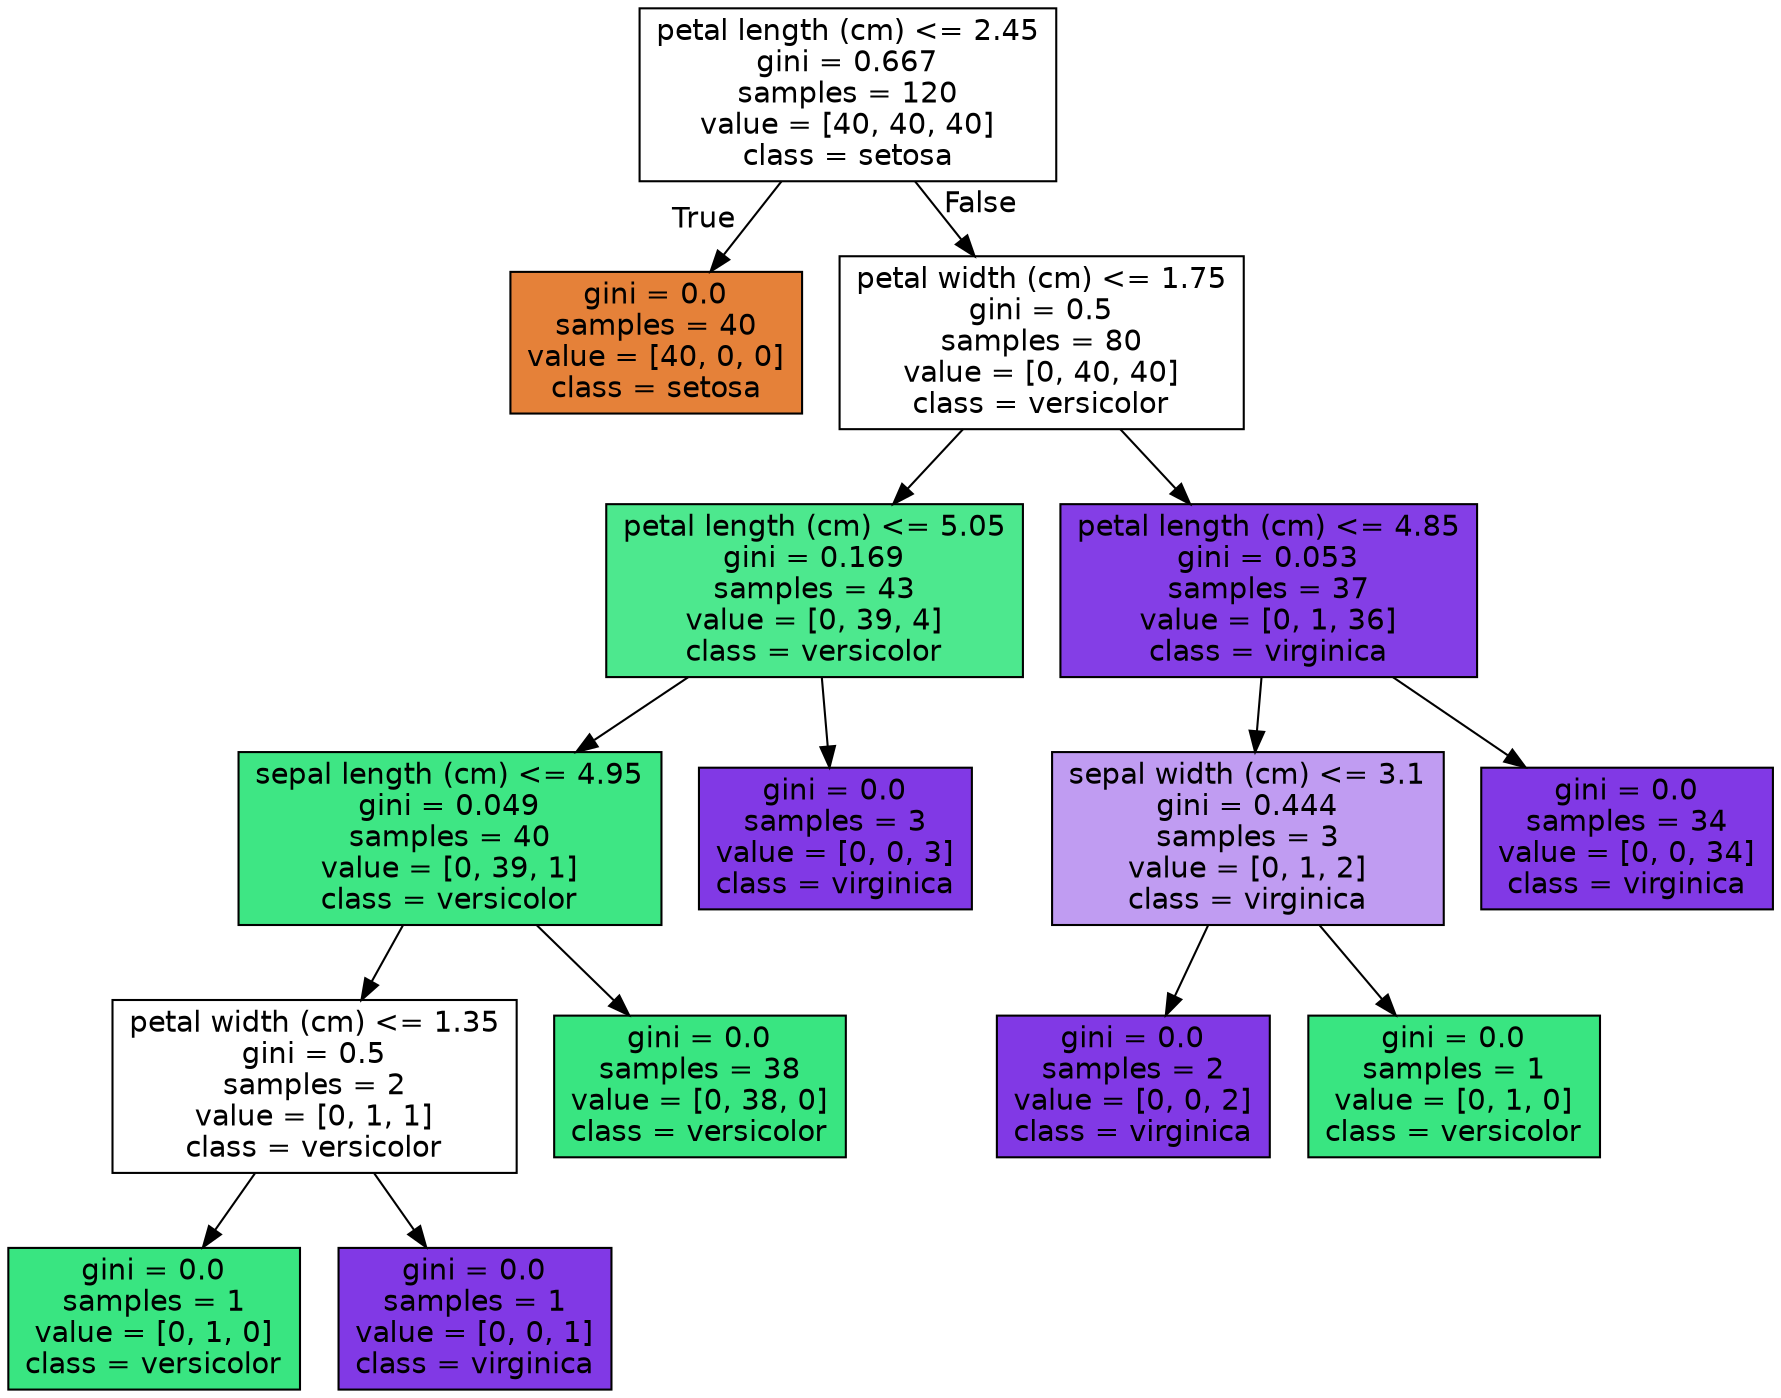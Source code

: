 digraph Tree {
node [shape=box, style="filled", color="black", fontname="helvetica"] ;
edge [fontname="helvetica"] ;
0 [label="petal length (cm) <= 2.45\ngini = 0.667\nsamples = 120\nvalue = [40, 40, 40]\nclass = setosa", fillcolor="#ffffff"] ;
1 [label="gini = 0.0\nsamples = 40\nvalue = [40, 0, 0]\nclass = setosa", fillcolor="#e58139"] ;
0 -> 1 [labeldistance=2.5, labelangle=45, headlabel="True"] ;
2 [label="petal width (cm) <= 1.75\ngini = 0.5\nsamples = 80\nvalue = [0, 40, 40]\nclass = versicolor", fillcolor="#ffffff"] ;
0 -> 2 [labeldistance=2.5, labelangle=-45, headlabel="False"] ;
3 [label="petal length (cm) <= 5.05\ngini = 0.169\nsamples = 43\nvalue = [0, 39, 4]\nclass = versicolor", fillcolor="#4de88e"] ;
2 -> 3 ;
4 [label="sepal length (cm) <= 4.95\ngini = 0.049\nsamples = 40\nvalue = [0, 39, 1]\nclass = versicolor", fillcolor="#3ee684"] ;
3 -> 4 ;
5 [label="petal width (cm) <= 1.35\ngini = 0.5\nsamples = 2\nvalue = [0, 1, 1]\nclass = versicolor", fillcolor="#ffffff"] ;
4 -> 5 ;
6 [label="gini = 0.0\nsamples = 1\nvalue = [0, 1, 0]\nclass = versicolor", fillcolor="#39e581"] ;
5 -> 6 ;
7 [label="gini = 0.0\nsamples = 1\nvalue = [0, 0, 1]\nclass = virginica", fillcolor="#8139e5"] ;
5 -> 7 ;
8 [label="gini = 0.0\nsamples = 38\nvalue = [0, 38, 0]\nclass = versicolor", fillcolor="#39e581"] ;
4 -> 8 ;
9 [label="gini = 0.0\nsamples = 3\nvalue = [0, 0, 3]\nclass = virginica", fillcolor="#8139e5"] ;
3 -> 9 ;
10 [label="petal length (cm) <= 4.85\ngini = 0.053\nsamples = 37\nvalue = [0, 1, 36]\nclass = virginica", fillcolor="#843ee6"] ;
2 -> 10 ;
11 [label="sepal width (cm) <= 3.1\ngini = 0.444\nsamples = 3\nvalue = [0, 1, 2]\nclass = virginica", fillcolor="#c09cf2"] ;
10 -> 11 ;
12 [label="gini = 0.0\nsamples = 2\nvalue = [0, 0, 2]\nclass = virginica", fillcolor="#8139e5"] ;
11 -> 12 ;
13 [label="gini = 0.0\nsamples = 1\nvalue = [0, 1, 0]\nclass = versicolor", fillcolor="#39e581"] ;
11 -> 13 ;
14 [label="gini = 0.0\nsamples = 34\nvalue = [0, 0, 34]\nclass = virginica", fillcolor="#8139e5"] ;
10 -> 14 ;
}